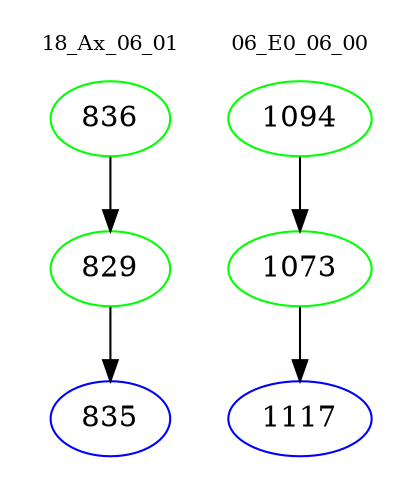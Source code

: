 digraph{
subgraph cluster_0 {
color = white
label = "18_Ax_06_01";
fontsize=10;
T0_836 [label="836", color="green"]
T0_836 -> T0_829 [color="black"]
T0_829 [label="829", color="green"]
T0_829 -> T0_835 [color="black"]
T0_835 [label="835", color="blue"]
}
subgraph cluster_1 {
color = white
label = "06_E0_06_00";
fontsize=10;
T1_1094 [label="1094", color="green"]
T1_1094 -> T1_1073 [color="black"]
T1_1073 [label="1073", color="green"]
T1_1073 -> T1_1117 [color="black"]
T1_1117 [label="1117", color="blue"]
}
}
